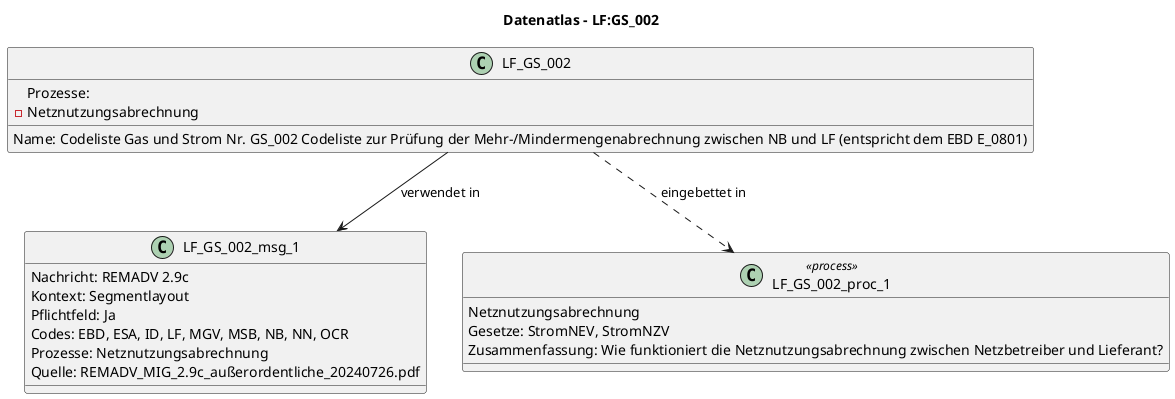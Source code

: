 @startuml
title Datenatlas – LF:GS_002
class LF_GS_002 {
  Name: Codeliste Gas und Strom Nr. GS_002 Codeliste zur Prüfung der Mehr-/Mindermengenabrechnung zwischen NB und LF (entspricht dem EBD E_0801)
  Prozesse:
    - Netznutzungsabrechnung
}
class LF_GS_002_msg_1 {
  Nachricht: REMADV 2.9c
  Kontext: Segmentlayout
  Pflichtfeld: Ja
  Codes: EBD, ESA, ID, LF, MGV, MSB, NB, NN, OCR
  Prozesse: Netznutzungsabrechnung
  Quelle: REMADV_MIG_2.9c_außerordentliche_20240726.pdf
}
LF_GS_002 --> LF_GS_002_msg_1 : verwendet in
class LF_GS_002_proc_1 <<process>> {
  Netznutzungsabrechnung
  Gesetze: StromNEV, StromNZV
  Zusammenfassung: Wie funktioniert die Netznutzungsabrechnung zwischen Netzbetreiber und Lieferant?
}
LF_GS_002 ..> LF_GS_002_proc_1 : eingebettet in
@enduml